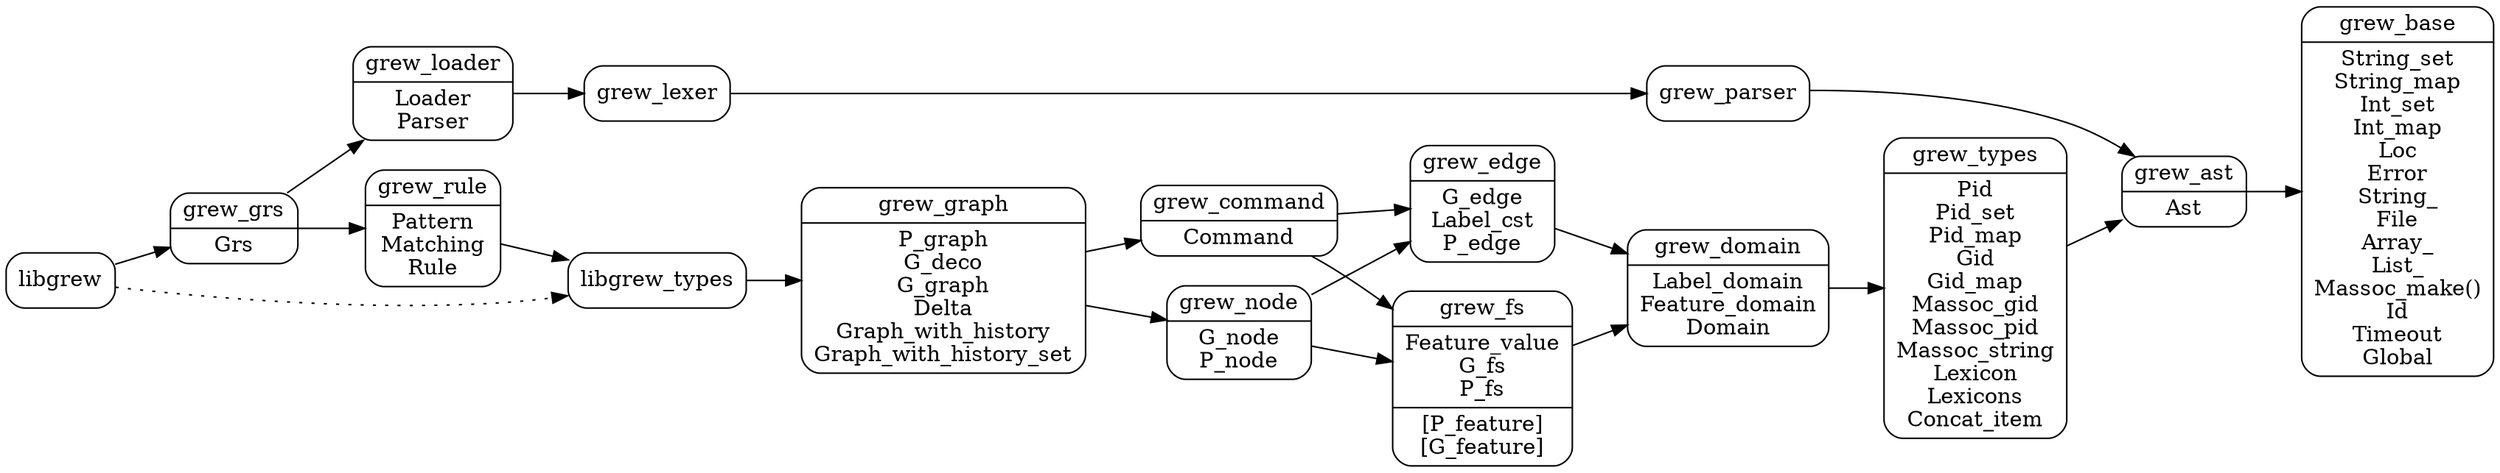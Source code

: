digraph grew {
  node [shape=Mrecord];
  rankdir = LR;
  grew_base [label="grew_base|String_set\nString_map\nInt_set\nInt_map\nLoc\nError\nString_\nFile\nArray_\nList_\nMassoc_make()\nId\nTimeout\nGlobal"]
  grew_types [label="grew_types|Pid\nPid_set\nPid_map\nGid\nGid_map\nMassoc_gid\nMassoc_pid\nMassoc_string\nLexicon\nLexicons\nConcat_item"]
  grew_ast [label="grew_ast|Ast"]
  grew_domain [label="grew_domain|Label_domain\nFeature_domain\nDomain"]
  grew_loader [label="grew_loader|Loader\nParser"]
  grew_fs [label="grew_fs|Feature_value\nG_fs\nP_fs|[P_feature]\n[G_feature]"]
  grew_edge [label="grew_edge|G_edge\nLabel_cst\nP_edge"]
  grew_node [label="grew_node|G_node\nP_node"]
  grew_command [label="grew_command|Command"]
  grew_graph [label="grew_graph|P_graph\nG_deco\nG_graph\nDelta\nGraph_with_history\nGraph_with_history_set"]
  grew_rule [label="grew_rule|Pattern\nMatching\nRule"]
  grew_grs [label="grew_grs|Grs"]

grew_domain -> grew_types -> grew_ast -> grew_base
grew_edge -> grew_domain
grew_fs -> grew_domain
grew_command -> grew_edge
grew_command -> grew_fs
grew_node -> grew_edge
grew_node -> grew_fs
grew_graph -> grew_node
grew_graph -> grew_command
libgrew_types -> grew_graph
grew_rule -> libgrew_types
grew_grs -> grew_rule
grew_grs -> grew_loader -> grew_lexer -> grew_parser -> grew_ast
libgrew -> grew_grs

libgrew -> libgrew_types [style=dotted]
}